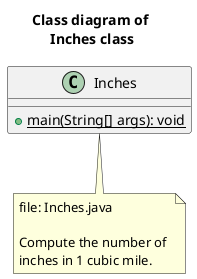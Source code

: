 @startuml
title Class diagram of \nInches class

class Inches {
    {method} + {static} main(String[] args): void
}
note bottom of Inches
    file: Inches.java

    Compute the number of 
    inches in 1 cubic mile.
end note
@enduml